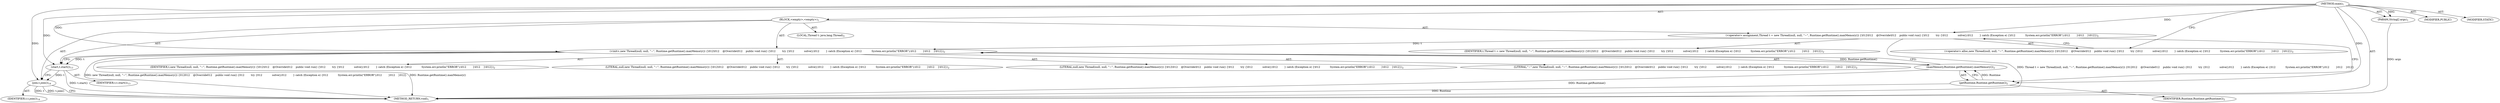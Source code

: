digraph "main" {  
"19" [label = <(METHOD,main)<SUB>1</SUB>> ]
"20" [label = <(PARAM,String[] args)<SUB>1</SUB>> ]
"21" [label = <(BLOCK,&lt;empty&gt;,&lt;empty&gt;)<SUB>1</SUB>> ]
"4" [label = <(LOCAL,Thread t: java.lang.Thread)<SUB>2</SUB>> ]
"22" [label = <(&lt;operator&gt;.assignment,Thread t = new Thread(null, null, &quot;~&quot;, Runtime.getRuntime().maxMemory()) {\012\012    @Override\012    public void run() {\012        try {\012            solve();\012        } catch (Exception e) {\012            System.err.println(&quot;ERROR&quot;);\012        }\012    }\012})<SUB>2</SUB>> ]
"23" [label = <(IDENTIFIER,t,Thread t = new Thread(null, null, &quot;~&quot;, Runtime.getRuntime().maxMemory()) {\012\012    @Override\012    public void run() {\012        try {\012            solve();\012        } catch (Exception e) {\012            System.err.println(&quot;ERROR&quot;);\012        }\012    }\012})<SUB>2</SUB>> ]
"24" [label = <(&lt;operator&gt;.alloc,new Thread(null, null, &quot;~&quot;, Runtime.getRuntime().maxMemory()) {\012\012    @Override\012    public void run() {\012        try {\012            solve();\012        } catch (Exception e) {\012            System.err.println(&quot;ERROR&quot;);\012        }\012    }\012})<SUB>2</SUB>> ]
"25" [label = <(&lt;init&gt;,new Thread(null, null, &quot;~&quot;, Runtime.getRuntime().maxMemory()) {\012\012    @Override\012    public void run() {\012        try {\012            solve();\012        } catch (Exception e) {\012            System.err.println(&quot;ERROR&quot;);\012        }\012    }\012})<SUB>2</SUB>> ]
"3" [label = <(IDENTIFIER,t,new Thread(null, null, &quot;~&quot;, Runtime.getRuntime().maxMemory()) {\012\012    @Override\012    public void run() {\012        try {\012            solve();\012        } catch (Exception e) {\012            System.err.println(&quot;ERROR&quot;);\012        }\012    }\012})<SUB>2</SUB>> ]
"26" [label = <(LITERAL,null,new Thread(null, null, &quot;~&quot;, Runtime.getRuntime().maxMemory()) {\012\012    @Override\012    public void run() {\012        try {\012            solve();\012        } catch (Exception e) {\012            System.err.println(&quot;ERROR&quot;);\012        }\012    }\012})<SUB>2</SUB>> ]
"27" [label = <(LITERAL,null,new Thread(null, null, &quot;~&quot;, Runtime.getRuntime().maxMemory()) {\012\012    @Override\012    public void run() {\012        try {\012            solve();\012        } catch (Exception e) {\012            System.err.println(&quot;ERROR&quot;);\012        }\012    }\012})<SUB>2</SUB>> ]
"28" [label = <(LITERAL,&quot;~&quot;,new Thread(null, null, &quot;~&quot;, Runtime.getRuntime().maxMemory()) {\012\012    @Override\012    public void run() {\012        try {\012            solve();\012        } catch (Exception e) {\012            System.err.println(&quot;ERROR&quot;);\012        }\012    }\012})<SUB>2</SUB>> ]
"29" [label = <(maxMemory,Runtime.getRuntime().maxMemory())<SUB>2</SUB>> ]
"30" [label = <(getRuntime,Runtime.getRuntime())<SUB>2</SUB>> ]
"31" [label = <(IDENTIFIER,Runtime,Runtime.getRuntime())<SUB>2</SUB>> ]
"32" [label = <(start,t.start())<SUB>13</SUB>> ]
"33" [label = <(IDENTIFIER,t,t.start())<SUB>13</SUB>> ]
"34" [label = <(join,t.join())<SUB>14</SUB>> ]
"35" [label = <(IDENTIFIER,t,t.join())<SUB>14</SUB>> ]
"36" [label = <(MODIFIER,PUBLIC)> ]
"37" [label = <(MODIFIER,STATIC)> ]
"38" [label = <(METHOD_RETURN,void)<SUB>1</SUB>> ]
  "19" -> "20"  [ label = "AST: "] 
  "19" -> "21"  [ label = "AST: "] 
  "19" -> "36"  [ label = "AST: "] 
  "19" -> "37"  [ label = "AST: "] 
  "19" -> "38"  [ label = "AST: "] 
  "21" -> "4"  [ label = "AST: "] 
  "21" -> "22"  [ label = "AST: "] 
  "21" -> "25"  [ label = "AST: "] 
  "21" -> "32"  [ label = "AST: "] 
  "21" -> "34"  [ label = "AST: "] 
  "22" -> "23"  [ label = "AST: "] 
  "22" -> "24"  [ label = "AST: "] 
  "25" -> "3"  [ label = "AST: "] 
  "25" -> "26"  [ label = "AST: "] 
  "25" -> "27"  [ label = "AST: "] 
  "25" -> "28"  [ label = "AST: "] 
  "25" -> "29"  [ label = "AST: "] 
  "29" -> "30"  [ label = "AST: "] 
  "30" -> "31"  [ label = "AST: "] 
  "32" -> "33"  [ label = "AST: "] 
  "34" -> "35"  [ label = "AST: "] 
  "22" -> "30"  [ label = "CFG: "] 
  "25" -> "32"  [ label = "CFG: "] 
  "32" -> "34"  [ label = "CFG: "] 
  "34" -> "38"  [ label = "CFG: "] 
  "24" -> "22"  [ label = "CFG: "] 
  "29" -> "25"  [ label = "CFG: "] 
  "30" -> "29"  [ label = "CFG: "] 
  "19" -> "24"  [ label = "CFG: "] 
  "20" -> "38"  [ label = "DDG: args"] 
  "22" -> "38"  [ label = "DDG: Thread t = new Thread(null, null, &quot;~&quot;, Runtime.getRuntime().maxMemory()) {\012\012    @Override\012    public void run() {\012        try {\012            solve();\012        } catch (Exception e) {\012            System.err.println(&quot;ERROR&quot;);\012        }\012    }\012}"] 
  "29" -> "38"  [ label = "DDG: Runtime.getRuntime()"] 
  "25" -> "38"  [ label = "DDG: Runtime.getRuntime().maxMemory()"] 
  "25" -> "38"  [ label = "DDG: new Thread(null, null, &quot;~&quot;, Runtime.getRuntime().maxMemory()) {\012\012    @Override\012    public void run() {\012        try {\012            solve();\012        } catch (Exception e) {\012            System.err.println(&quot;ERROR&quot;);\012        }\012    }\012}"] 
  "32" -> "38"  [ label = "DDG: t.start()"] 
  "34" -> "38"  [ label = "DDG: t"] 
  "34" -> "38"  [ label = "DDG: t.join()"] 
  "30" -> "38"  [ label = "DDG: Runtime"] 
  "19" -> "20"  [ label = "DDG: "] 
  "19" -> "22"  [ label = "DDG: "] 
  "22" -> "25"  [ label = "DDG: t"] 
  "19" -> "25"  [ label = "DDG: "] 
  "29" -> "25"  [ label = "DDG: Runtime.getRuntime()"] 
  "25" -> "32"  [ label = "DDG: t"] 
  "19" -> "32"  [ label = "DDG: "] 
  "32" -> "34"  [ label = "DDG: t"] 
  "19" -> "34"  [ label = "DDG: "] 
  "30" -> "29"  [ label = "DDG: Runtime"] 
  "19" -> "30"  [ label = "DDG: "] 
}
